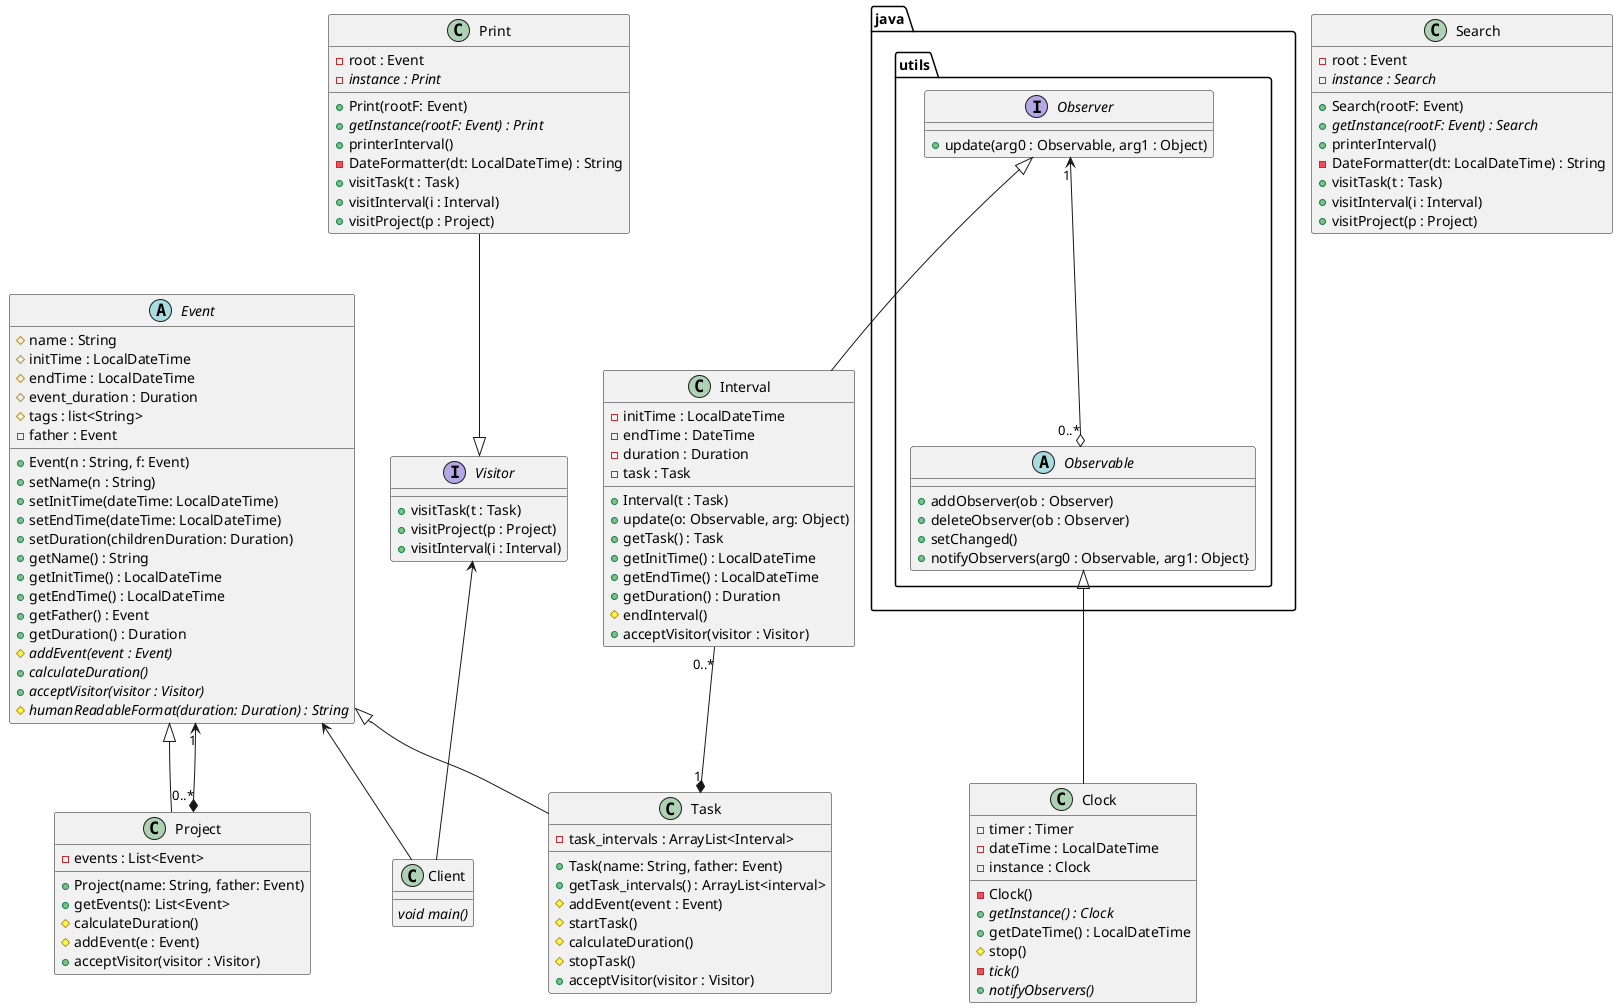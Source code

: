 @startuml
'https://plantuml.com/class-diagram


class Project{
- events : List<Event>
+ Project(name: String, father: Event)
+ getEvents(): List<Event>
# calculateDuration()
# addEvent(e : Event)
+ acceptVisitor(visitor : Visitor)
}

class Task{
- task_intervals : ArrayList<Interval>
+ Task(name: String, father: Event)
+ getTask_intervals() : ArrayList<interval>
# addEvent(event : Event)
# startTask()
# calculateDuration()
# stopTask()
+ acceptVisitor(visitor : Visitor)
}

abstract Event{
# name : String
# initTime : LocalDateTime
# endTime : LocalDateTime
# event_duration : Duration
# tags : list<String>
- father : Event
+ Event(n : String, f: Event)
+ setName(n : String)
+ setInitTime(dateTime: LocalDateTime)
+ setEndTime(dateTime: LocalDateTime)
+ setDuration(childrenDuration: Duration)
+ getName() : String
+ getInitTime() : LocalDateTime
+ getEndTime() : LocalDateTime
+ getFather() : Event
+ getDuration() : Duration
# //addEvent(event : Event)//
+ //calculateDuration()//
+ //acceptVisitor(visitor : Visitor)//
# //humanReadableFormat(duration: Duration) : String//
}

class Clock{
- timer : Timer
- dateTime : LocalDateTime
- instance : Clock
- Clock()
+ //getInstance() : Clock//
+ getDateTime() : LocalDateTime
# stop()
- //tick()//
+ //notifyObservers()//
}

class Interval{
- initTime : LocalDateTime
- endTime : DateTime
- duration : Duration /'cada golpe de reloj incremento'/
- task : Task
+ Interval(t : Task)
+ update(o: Observable, arg: Object)
+ getTask() : Task
+ getInitTime() : LocalDateTime
+ getEndTime() : LocalDateTime
+ getDuration() : Duration
# endInterval()
+ acceptVisitor(visitor : Visitor)
}

interface Visitor{
+ visitTask(t : Task)
+ visitProject(p : Project)
+ visitInterval(i : Interval)
}

class Print{
- root : Event
- //instance : Print//
+ Print(rootF: Event)
+ //getInstance(rootF: Event) : Print//
+ printerInterval()
- DateFormatter(dt: LocalDateTime) : String
+ visitTask(t : Task)
+ visitInterval(i : Interval)
+ visitProject(p : Project)
}

package "java.utils"{
interface Observer{
+ update(arg0 : Observable, arg1 : Object)
}

abstract Observable{
+ addObserver(ob : Observer)
+ deleteObserver(ob : Observer)
+ setChanged()
+ notifyObservers(arg0 : Observable, arg1: Object}
}
}


class Client{
//void main()//
}

Event <|-- Task
Event <|-- Project
Event "1" <--* "0..*" Project
Observable <|-- Clock
Observer <|-- Interval
Observer "1" <--o "0..*" Observable
Interval "0..*" --*  "1" Task
Event <-- Client
Visitor <-- Client
Print --|> Visitor

class Search{
- root : Event
- //instance : Search//
+ Search(rootF: Event)
+ //getInstance(rootF: Event) : Search//
+ printerInterval()
- DateFormatter(dt: LocalDateTime) : String
+ visitTask(t : Task)
+ visitInterval(i : Interval)
+ visitProject(p : Project)
}



@enduml